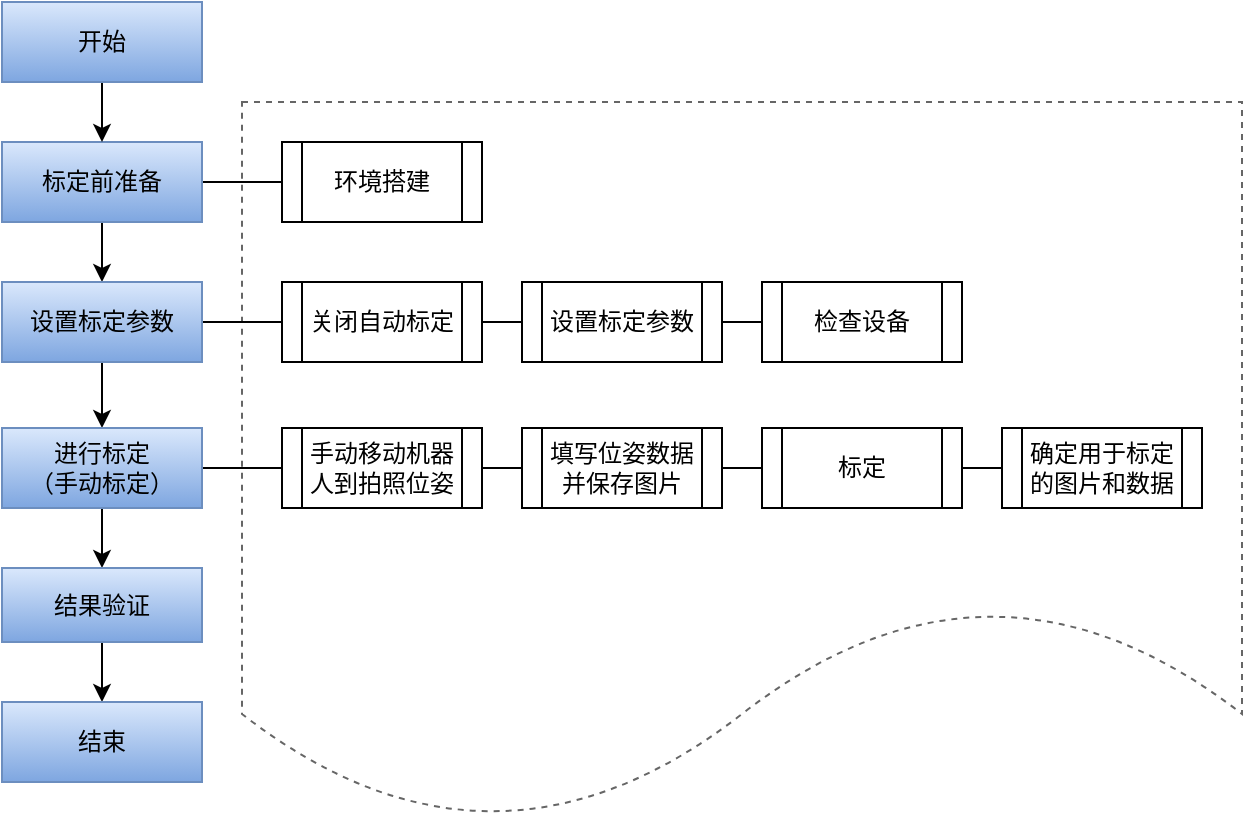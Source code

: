 <mxfile version="24.7.16">
  <diagram id="C5RBs43oDa-KdzZeNtuy" name="Page-1">
    <mxGraphModel dx="1014" dy="593" grid="1" gridSize="10" guides="1" tooltips="1" connect="1" arrows="1" fold="1" page="1" pageScale="1" pageWidth="827" pageHeight="1169" math="0" shadow="0">
      <root>
        <mxCell id="WIyWlLk6GJQsqaUBKTNV-0" />
        <mxCell id="WIyWlLk6GJQsqaUBKTNV-1" parent="WIyWlLk6GJQsqaUBKTNV-0" />
        <mxCell id="u4PyXx6mew3C5Lv02ECz-32" value="" style="shape=document;whiteSpace=wrap;html=1;boundedLbl=1;dashed=1;fillColor=none;strokeColor=#666666;" parent="WIyWlLk6GJQsqaUBKTNV-1" vertex="1">
          <mxGeometry x="280" y="60" width="500" height="360" as="geometry" />
        </mxCell>
        <mxCell id="u4PyXx6mew3C5Lv02ECz-0" value="环境搭建" style="shape=process;whiteSpace=wrap;html=1;backgroundOutline=1;" parent="WIyWlLk6GJQsqaUBKTNV-1" vertex="1">
          <mxGeometry x="300" y="80" width="100" height="40" as="geometry" />
        </mxCell>
        <mxCell id="u4PyXx6mew3C5Lv02ECz-13" style="rounded=0;orthogonalLoop=1;jettySize=auto;html=1;exitX=1;exitY=0.5;exitDx=0;exitDy=0;entryX=0;entryY=0.5;entryDx=0;entryDy=0;endArrow=none;endFill=0;" parent="WIyWlLk6GJQsqaUBKTNV-1" source="u4PyXx6mew3C5Lv02ECz-1" target="u4PyXx6mew3C5Lv02ECz-0" edge="1">
          <mxGeometry relative="1" as="geometry" />
        </mxCell>
        <mxCell id="u4PyXx6mew3C5Lv02ECz-24" style="edgeStyle=orthogonalEdgeStyle;rounded=0;orthogonalLoop=1;jettySize=auto;html=1;exitX=0.5;exitY=1;exitDx=0;exitDy=0;entryX=0.5;entryY=0;entryDx=0;entryDy=0;" parent="WIyWlLk6GJQsqaUBKTNV-1" source="u4PyXx6mew3C5Lv02ECz-1" target="u4PyXx6mew3C5Lv02ECz-2" edge="1">
          <mxGeometry relative="1" as="geometry" />
        </mxCell>
        <mxCell id="u4PyXx6mew3C5Lv02ECz-1" value="标定前准备" style="rounded=0;whiteSpace=wrap;html=1;fillColor=#dae8fc;strokeColor=#6c8ebf;gradientColor=#7ea6e0;" parent="WIyWlLk6GJQsqaUBKTNV-1" vertex="1">
          <mxGeometry x="160" y="80" width="100" height="40" as="geometry" />
        </mxCell>
        <mxCell id="u4PyXx6mew3C5Lv02ECz-15" style="edgeStyle=orthogonalEdgeStyle;rounded=0;orthogonalLoop=1;jettySize=auto;html=1;exitX=1;exitY=0.5;exitDx=0;exitDy=0;entryX=0;entryY=0.5;entryDx=0;entryDy=0;endArrow=none;endFill=0;" parent="WIyWlLk6GJQsqaUBKTNV-1" source="u4PyXx6mew3C5Lv02ECz-2" target="u4PyXx6mew3C5Lv02ECz-6" edge="1">
          <mxGeometry relative="1" as="geometry" />
        </mxCell>
        <mxCell id="u4PyXx6mew3C5Lv02ECz-25" value="" style="edgeStyle=orthogonalEdgeStyle;rounded=0;orthogonalLoop=1;jettySize=auto;html=1;entryX=0.5;entryY=0;entryDx=0;entryDy=0;" parent="WIyWlLk6GJQsqaUBKTNV-1" source="u4PyXx6mew3C5Lv02ECz-2" target="u4PyXx6mew3C5Lv02ECz-3" edge="1">
          <mxGeometry relative="1" as="geometry">
            <mxPoint x="210" y="220" as="targetPoint" />
          </mxGeometry>
        </mxCell>
        <mxCell id="u4PyXx6mew3C5Lv02ECz-2" value="设置标定参数" style="rounded=0;whiteSpace=wrap;html=1;fillColor=#dae8fc;strokeColor=#6c8ebf;gradientColor=#7ea6e0;" parent="WIyWlLk6GJQsqaUBKTNV-1" vertex="1">
          <mxGeometry x="160" y="150" width="100" height="40" as="geometry" />
        </mxCell>
        <mxCell id="u4PyXx6mew3C5Lv02ECz-18" style="edgeStyle=orthogonalEdgeStyle;rounded=0;orthogonalLoop=1;jettySize=auto;html=1;exitX=1;exitY=0.5;exitDx=0;exitDy=0;entryX=0;entryY=0.5;entryDx=0;entryDy=0;endArrow=none;endFill=0;" parent="WIyWlLk6GJQsqaUBKTNV-1" source="u4PyXx6mew3C5Lv02ECz-3" target="u4PyXx6mew3C5Lv02ECz-9" edge="1">
          <mxGeometry relative="1" as="geometry" />
        </mxCell>
        <mxCell id="u4PyXx6mew3C5Lv02ECz-26" value="" style="edgeStyle=orthogonalEdgeStyle;rounded=0;orthogonalLoop=1;jettySize=auto;html=1;" parent="WIyWlLk6GJQsqaUBKTNV-1" source="u4PyXx6mew3C5Lv02ECz-3" target="u4PyXx6mew3C5Lv02ECz-4" edge="1">
          <mxGeometry relative="1" as="geometry" />
        </mxCell>
        <mxCell id="u4PyXx6mew3C5Lv02ECz-3" value="进行标定&lt;div&gt;（手动标定）&lt;/div&gt;" style="rounded=0;whiteSpace=wrap;html=1;fillColor=#dae8fc;strokeColor=#6c8ebf;gradientColor=#7ea6e0;" parent="WIyWlLk6GJQsqaUBKTNV-1" vertex="1">
          <mxGeometry x="160" y="223" width="100" height="40" as="geometry" />
        </mxCell>
        <mxCell id="u4PyXx6mew3C5Lv02ECz-31" value="" style="edgeStyle=orthogonalEdgeStyle;rounded=0;orthogonalLoop=1;jettySize=auto;html=1;" parent="WIyWlLk6GJQsqaUBKTNV-1" source="u4PyXx6mew3C5Lv02ECz-4" target="u4PyXx6mew3C5Lv02ECz-29" edge="1">
          <mxGeometry relative="1" as="geometry" />
        </mxCell>
        <mxCell id="u4PyXx6mew3C5Lv02ECz-4" value="结果验证" style="rounded=0;whiteSpace=wrap;html=1;fillColor=#dae8fc;strokeColor=#6c8ebf;gradientColor=#7ea6e0;" parent="WIyWlLk6GJQsqaUBKTNV-1" vertex="1">
          <mxGeometry x="160" y="293" width="100" height="37" as="geometry" />
        </mxCell>
        <mxCell id="u4PyXx6mew3C5Lv02ECz-16" style="edgeStyle=orthogonalEdgeStyle;rounded=0;orthogonalLoop=1;jettySize=auto;html=1;exitX=1;exitY=0.5;exitDx=0;exitDy=0;entryX=0;entryY=0.5;entryDx=0;entryDy=0;endArrow=none;endFill=0;" parent="WIyWlLk6GJQsqaUBKTNV-1" source="u4PyXx6mew3C5Lv02ECz-6" target="u4PyXx6mew3C5Lv02ECz-7" edge="1">
          <mxGeometry relative="1" as="geometry" />
        </mxCell>
        <mxCell id="u4PyXx6mew3C5Lv02ECz-6" value="关闭自动标定" style="shape=process;whiteSpace=wrap;html=1;backgroundOutline=1;" parent="WIyWlLk6GJQsqaUBKTNV-1" vertex="1">
          <mxGeometry x="300" y="150" width="100" height="40" as="geometry" />
        </mxCell>
        <mxCell id="u4PyXx6mew3C5Lv02ECz-17" style="edgeStyle=orthogonalEdgeStyle;rounded=0;orthogonalLoop=1;jettySize=auto;html=1;exitX=1;exitY=0.5;exitDx=0;exitDy=0;entryX=0;entryY=0.5;entryDx=0;entryDy=0;endArrow=none;endFill=0;" parent="WIyWlLk6GJQsqaUBKTNV-1" source="u4PyXx6mew3C5Lv02ECz-7" target="u4PyXx6mew3C5Lv02ECz-8" edge="1">
          <mxGeometry relative="1" as="geometry" />
        </mxCell>
        <mxCell id="u4PyXx6mew3C5Lv02ECz-7" value="设置标定参数" style="shape=process;whiteSpace=wrap;html=1;backgroundOutline=1;" parent="WIyWlLk6GJQsqaUBKTNV-1" vertex="1">
          <mxGeometry x="420" y="150" width="100" height="40" as="geometry" />
        </mxCell>
        <mxCell id="u4PyXx6mew3C5Lv02ECz-8" value="检查设备" style="shape=process;whiteSpace=wrap;html=1;backgroundOutline=1;" parent="WIyWlLk6GJQsqaUBKTNV-1" vertex="1">
          <mxGeometry x="540" y="150" width="100" height="40" as="geometry" />
        </mxCell>
        <mxCell id="u4PyXx6mew3C5Lv02ECz-19" style="edgeStyle=orthogonalEdgeStyle;rounded=0;orthogonalLoop=1;jettySize=auto;html=1;exitX=1;exitY=0.5;exitDx=0;exitDy=0;entryX=0;entryY=0.5;entryDx=0;entryDy=0;endArrow=none;endFill=0;" parent="WIyWlLk6GJQsqaUBKTNV-1" source="u4PyXx6mew3C5Lv02ECz-9" target="u4PyXx6mew3C5Lv02ECz-10" edge="1">
          <mxGeometry relative="1" as="geometry" />
        </mxCell>
        <mxCell id="u4PyXx6mew3C5Lv02ECz-9" value="手动移动机器人到拍照位姿" style="shape=process;whiteSpace=wrap;html=1;backgroundOutline=1;" parent="WIyWlLk6GJQsqaUBKTNV-1" vertex="1">
          <mxGeometry x="300" y="223" width="100" height="40" as="geometry" />
        </mxCell>
        <mxCell id="u4PyXx6mew3C5Lv02ECz-20" style="edgeStyle=orthogonalEdgeStyle;rounded=0;orthogonalLoop=1;jettySize=auto;html=1;exitX=1;exitY=0.5;exitDx=0;exitDy=0;entryX=0;entryY=0.5;entryDx=0;entryDy=0;endArrow=none;endFill=0;" parent="WIyWlLk6GJQsqaUBKTNV-1" source="u4PyXx6mew3C5Lv02ECz-10" target="u4PyXx6mew3C5Lv02ECz-11" edge="1">
          <mxGeometry relative="1" as="geometry" />
        </mxCell>
        <mxCell id="u4PyXx6mew3C5Lv02ECz-10" value="填写位姿数据并保存图片" style="shape=process;whiteSpace=wrap;html=1;backgroundOutline=1;" parent="WIyWlLk6GJQsqaUBKTNV-1" vertex="1">
          <mxGeometry x="420" y="223" width="100" height="40" as="geometry" />
        </mxCell>
        <mxCell id="u4PyXx6mew3C5Lv02ECz-11" value="标定" style="shape=process;whiteSpace=wrap;html=1;backgroundOutline=1;" parent="WIyWlLk6GJQsqaUBKTNV-1" vertex="1">
          <mxGeometry x="540" y="223" width="100" height="40" as="geometry" />
        </mxCell>
        <mxCell id="u4PyXx6mew3C5Lv02ECz-30" value="" style="edgeStyle=orthogonalEdgeStyle;rounded=0;orthogonalLoop=1;jettySize=auto;html=1;" parent="WIyWlLk6GJQsqaUBKTNV-1" source="u4PyXx6mew3C5Lv02ECz-28" edge="1">
          <mxGeometry relative="1" as="geometry">
            <mxPoint x="210" y="80" as="targetPoint" />
          </mxGeometry>
        </mxCell>
        <mxCell id="u4PyXx6mew3C5Lv02ECz-28" value="开始" style="rounded=0;whiteSpace=wrap;html=1;fillColor=#dae8fc;strokeColor=#6c8ebf;gradientColor=#7ea6e0;" parent="WIyWlLk6GJQsqaUBKTNV-1" vertex="1">
          <mxGeometry x="160" y="10" width="100" height="40" as="geometry" />
        </mxCell>
        <mxCell id="u4PyXx6mew3C5Lv02ECz-29" value="结束" style="rounded=0;whiteSpace=wrap;html=1;fillColor=#dae8fc;strokeColor=#6c8ebf;gradientColor=#7ea6e0;" parent="WIyWlLk6GJQsqaUBKTNV-1" vertex="1">
          <mxGeometry x="160" y="360" width="100" height="40" as="geometry" />
        </mxCell>
        <mxCell id="FyCWXxnD1pF6uX1YesWO-0" value="确定用于标定的图片和数据" style="shape=process;whiteSpace=wrap;html=1;backgroundOutline=1;" vertex="1" parent="WIyWlLk6GJQsqaUBKTNV-1">
          <mxGeometry x="660" y="223" width="100" height="40" as="geometry" />
        </mxCell>
        <mxCell id="FyCWXxnD1pF6uX1YesWO-1" style="edgeStyle=orthogonalEdgeStyle;rounded=0;orthogonalLoop=1;jettySize=auto;html=1;exitX=1;exitY=0.5;exitDx=0;exitDy=0;entryX=0;entryY=0.425;entryDx=0;entryDy=0;endArrow=none;endFill=0;entryPerimeter=0;" edge="1" parent="WIyWlLk6GJQsqaUBKTNV-1" source="u4PyXx6mew3C5Lv02ECz-11" target="FyCWXxnD1pF6uX1YesWO-0">
          <mxGeometry relative="1" as="geometry">
            <mxPoint x="641" y="244" as="sourcePoint" />
            <mxPoint x="661" y="244" as="targetPoint" />
          </mxGeometry>
        </mxCell>
      </root>
    </mxGraphModel>
  </diagram>
</mxfile>
